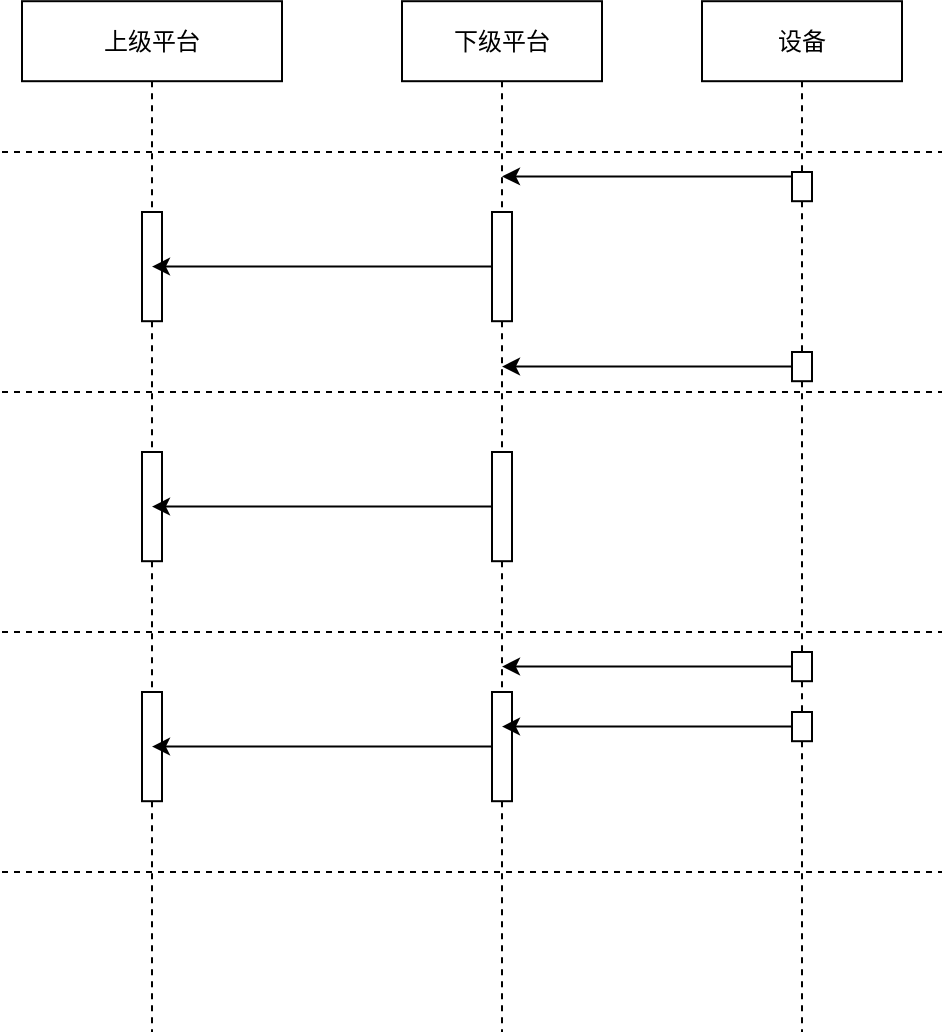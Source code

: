 <mxfile version="16.2.2" type="github" pages="2">
  <diagram name="Page-1" id="c37626ed-c26b-45fb-9056-f9ebc6bb27b6">
    <mxGraphModel dx="929" dy="1403" grid="1" gridSize="10" guides="1" tooltips="1" connect="1" arrows="1" fold="1" page="1" pageScale="1" pageWidth="1100" pageHeight="850" background="none" math="0" shadow="0">
      <root>
        <mxCell id="0" />
        <mxCell id="1" parent="0" />
        <mxCell id="dhRPjGZvzD08Ao77nAWI-18" value="上级平台" style="shape=umlLifeline;perimeter=lifelinePerimeter;whiteSpace=wrap;html=1;container=1;collapsible=0;recursiveResize=0;outlineConnect=0;" vertex="1" parent="1">
          <mxGeometry x="860" y="-775.4" width="130" height="515.4" as="geometry" />
        </mxCell>
        <mxCell id="dhRPjGZvzD08Ao77nAWI-32" value="" style="html=1;points=[];perimeter=orthogonalPerimeter;" vertex="1" parent="dhRPjGZvzD08Ao77nAWI-18">
          <mxGeometry x="60" y="105.4" width="10" height="54.6" as="geometry" />
        </mxCell>
        <mxCell id="dhRPjGZvzD08Ao77nAWI-46" value="" style="html=1;points=[];perimeter=orthogonalPerimeter;" vertex="1" parent="dhRPjGZvzD08Ao77nAWI-18">
          <mxGeometry x="60" y="225.4" width="10" height="54.6" as="geometry" />
        </mxCell>
        <mxCell id="dhRPjGZvzD08Ao77nAWI-48" value="" style="html=1;points=[];perimeter=orthogonalPerimeter;" vertex="1" parent="dhRPjGZvzD08Ao77nAWI-18">
          <mxGeometry x="60" y="345.4" width="10" height="54.6" as="geometry" />
        </mxCell>
        <mxCell id="dhRPjGZvzD08Ao77nAWI-29" value="下级平台" style="shape=umlLifeline;perimeter=lifelinePerimeter;whiteSpace=wrap;html=1;container=1;collapsible=0;recursiveResize=0;outlineConnect=0;" vertex="1" parent="1">
          <mxGeometry x="1050" y="-775.4" width="100" height="515.4" as="geometry" />
        </mxCell>
        <mxCell id="dhRPjGZvzD08Ao77nAWI-30" value="" style="html=1;points=[];perimeter=orthogonalPerimeter;" vertex="1" parent="dhRPjGZvzD08Ao77nAWI-29">
          <mxGeometry x="45" y="105.4" width="10" height="54.6" as="geometry" />
        </mxCell>
        <mxCell id="dhRPjGZvzD08Ao77nAWI-45" value="" style="html=1;points=[];perimeter=orthogonalPerimeter;" vertex="1" parent="dhRPjGZvzD08Ao77nAWI-29">
          <mxGeometry x="45" y="225.4" width="10" height="54.6" as="geometry" />
        </mxCell>
        <mxCell id="dhRPjGZvzD08Ao77nAWI-47" value="" style="html=1;points=[];perimeter=orthogonalPerimeter;" vertex="1" parent="dhRPjGZvzD08Ao77nAWI-29">
          <mxGeometry x="45" y="345.4" width="10" height="54.6" as="geometry" />
        </mxCell>
        <mxCell id="dhRPjGZvzD08Ao77nAWI-35" value="" style="endArrow=none;dashed=1;html=1;rounded=0;" edge="1" parent="1">
          <mxGeometry width="50" height="50" relative="1" as="geometry">
            <mxPoint x="850" y="-700" as="sourcePoint" />
            <mxPoint x="1320" y="-700" as="targetPoint" />
            <Array as="points" />
          </mxGeometry>
        </mxCell>
        <mxCell id="dhRPjGZvzD08Ao77nAWI-36" value="设备" style="shape=umlLifeline;perimeter=lifelinePerimeter;whiteSpace=wrap;html=1;container=1;collapsible=0;recursiveResize=0;outlineConnect=0;" vertex="1" parent="1">
          <mxGeometry x="1200" y="-775.4" width="100" height="515.4" as="geometry" />
        </mxCell>
        <mxCell id="dhRPjGZvzD08Ao77nAWI-37" value="" style="html=1;points=[];perimeter=orthogonalPerimeter;" vertex="1" parent="dhRPjGZvzD08Ao77nAWI-36">
          <mxGeometry x="45" y="85.4" width="10" height="14.6" as="geometry" />
        </mxCell>
        <mxCell id="dhRPjGZvzD08Ao77nAWI-42" value="" style="html=1;points=[];perimeter=orthogonalPerimeter;" vertex="1" parent="dhRPjGZvzD08Ao77nAWI-36">
          <mxGeometry x="45" y="175.4" width="10" height="14.6" as="geometry" />
        </mxCell>
        <mxCell id="dhRPjGZvzD08Ao77nAWI-43" value="" style="html=1;points=[];perimeter=orthogonalPerimeter;" vertex="1" parent="dhRPjGZvzD08Ao77nAWI-36">
          <mxGeometry x="45" y="325.4" width="10" height="14.6" as="geometry" />
        </mxCell>
        <mxCell id="dhRPjGZvzD08Ao77nAWI-44" value="" style="html=1;points=[];perimeter=orthogonalPerimeter;" vertex="1" parent="dhRPjGZvzD08Ao77nAWI-36">
          <mxGeometry x="45" y="355.4" width="10" height="14.6" as="geometry" />
        </mxCell>
        <mxCell id="dhRPjGZvzD08Ao77nAWI-38" value="" style="edgeStyle=none;rounded=0;orthogonalLoop=1;jettySize=auto;html=1;exitX=0;exitY=0.15;exitDx=0;exitDy=0;exitPerimeter=0;" edge="1" parent="1" source="dhRPjGZvzD08Ao77nAWI-37" target="dhRPjGZvzD08Ao77nAWI-29">
          <mxGeometry relative="1" as="geometry" />
        </mxCell>
        <mxCell id="dhRPjGZvzD08Ao77nAWI-39" value="" style="endArrow=none;dashed=1;html=1;rounded=0;" edge="1" parent="1">
          <mxGeometry width="50" height="50" relative="1" as="geometry">
            <mxPoint x="850" y="-580" as="sourcePoint" />
            <mxPoint x="1320" y="-580" as="targetPoint" />
            <Array as="points" />
          </mxGeometry>
        </mxCell>
        <mxCell id="dhRPjGZvzD08Ao77nAWI-40" value="" style="endArrow=none;dashed=1;html=1;rounded=0;" edge="1" parent="1">
          <mxGeometry width="50" height="50" relative="1" as="geometry">
            <mxPoint x="850" y="-460" as="sourcePoint" />
            <mxPoint x="1320" y="-460" as="targetPoint" />
            <Array as="points" />
          </mxGeometry>
        </mxCell>
        <mxCell id="dhRPjGZvzD08Ao77nAWI-41" value="" style="endArrow=none;dashed=1;html=1;rounded=0;" edge="1" parent="1">
          <mxGeometry width="50" height="50" relative="1" as="geometry">
            <mxPoint x="850" y="-340" as="sourcePoint" />
            <mxPoint x="1320" y="-340" as="targetPoint" />
            <Array as="points" />
          </mxGeometry>
        </mxCell>
        <mxCell id="dhRPjGZvzD08Ao77nAWI-49" value="" style="edgeStyle=none;rounded=0;orthogonalLoop=1;jettySize=auto;html=1;" edge="1" parent="1" source="dhRPjGZvzD08Ao77nAWI-45" target="dhRPjGZvzD08Ao77nAWI-18">
          <mxGeometry relative="1" as="geometry" />
        </mxCell>
        <mxCell id="dhRPjGZvzD08Ao77nAWI-51" value="" style="edgeStyle=none;rounded=0;orthogonalLoop=1;jettySize=auto;html=1;" edge="1" parent="1" source="dhRPjGZvzD08Ao77nAWI-30" target="dhRPjGZvzD08Ao77nAWI-18">
          <mxGeometry relative="1" as="geometry" />
        </mxCell>
        <mxCell id="dhRPjGZvzD08Ao77nAWI-52" value="" style="edgeStyle=none;rounded=0;orthogonalLoop=1;jettySize=auto;html=1;" edge="1" parent="1" source="dhRPjGZvzD08Ao77nAWI-47" target="dhRPjGZvzD08Ao77nAWI-18">
          <mxGeometry relative="1" as="geometry" />
        </mxCell>
        <mxCell id="dhRPjGZvzD08Ao77nAWI-53" value="" style="edgeStyle=none;rounded=0;orthogonalLoop=1;jettySize=auto;html=1;" edge="1" parent="1" source="dhRPjGZvzD08Ao77nAWI-42" target="dhRPjGZvzD08Ao77nAWI-29">
          <mxGeometry relative="1" as="geometry" />
        </mxCell>
        <mxCell id="dhRPjGZvzD08Ao77nAWI-54" value="" style="edgeStyle=none;rounded=0;orthogonalLoop=1;jettySize=auto;html=1;" edge="1" parent="1" source="dhRPjGZvzD08Ao77nAWI-43" target="dhRPjGZvzD08Ao77nAWI-29">
          <mxGeometry relative="1" as="geometry" />
        </mxCell>
        <mxCell id="dhRPjGZvzD08Ao77nAWI-55" value="" style="edgeStyle=none;rounded=0;orthogonalLoop=1;jettySize=auto;html=1;" edge="1" parent="1" source="dhRPjGZvzD08Ao77nAWI-44" target="dhRPjGZvzD08Ao77nAWI-29">
          <mxGeometry relative="1" as="geometry" />
        </mxCell>
      </root>
    </mxGraphModel>
  </diagram>
  <diagram id="k4smMWwGvKwOR4Ik-S3E" name="Page-2">
    <mxGraphModel dx="1347" dy="1971" grid="1" gridSize="10" guides="1" tooltips="1" connect="1" arrows="1" fold="1" page="1" pageScale="1" pageWidth="827" pageHeight="1169" math="0" shadow="0">
      <root>
        <mxCell id="NJLI8shMKvCf9KrKucQ3-0" />
        <mxCell id="NJLI8shMKvCf9KrKucQ3-1" parent="NJLI8shMKvCf9KrKucQ3-0" />
        <mxCell id="W-Kb8Sh_XI5pBxy5fv9S-0" value="上级管理平台" style="rounded=0;whiteSpace=wrap;html=1;" vertex="1" parent="NJLI8shMKvCf9KrKucQ3-1">
          <mxGeometry x="310" y="-600" width="120" height="60" as="geometry" />
        </mxCell>
        <mxCell id="W-Kb8Sh_XI5pBxy5fv9S-1" value="" style="edgeStyle=none;shape=flexArrow;rounded=0;orthogonalLoop=1;jettySize=auto;html=1;" edge="1" parent="NJLI8shMKvCf9KrKucQ3-1" source="W-Kb8Sh_XI5pBxy5fv9S-2" target="W-Kb8Sh_XI5pBxy5fv9S-0">
          <mxGeometry relative="1" as="geometry" />
        </mxCell>
        <mxCell id="W-Kb8Sh_XI5pBxy5fv9S-2" value="下级管理平台" style="rounded=0;whiteSpace=wrap;html=1;" vertex="1" parent="NJLI8shMKvCf9KrKucQ3-1">
          <mxGeometry x="310" y="-425" width="120" height="60" as="geometry" />
        </mxCell>
        <mxCell id="W-Kb8Sh_XI5pBxy5fv9S-3" value="" style="edgeStyle=none;shape=flexArrow;rounded=0;orthogonalLoop=1;jettySize=auto;html=1;entryX=0.75;entryY=1;entryDx=0;entryDy=0;" edge="1" parent="NJLI8shMKvCf9KrKucQ3-1" source="W-Kb8Sh_XI5pBxy5fv9S-4" target="W-Kb8Sh_XI5pBxy5fv9S-0">
          <mxGeometry relative="1" as="geometry" />
        </mxCell>
        <mxCell id="W-Kb8Sh_XI5pBxy5fv9S-4" value="染色网关" style="points=[];aspect=fixed;html=1;align=center;shadow=0;dashed=0;image;image=img/lib/allied_telesis/media_converters/Media_Converter_Modular.svg;" vertex="1" parent="NJLI8shMKvCf9KrKucQ3-1">
          <mxGeometry x="489.2" y="-440" width="70.8" height="54.6" as="geometry" />
        </mxCell>
        <mxCell id="W-Kb8Sh_XI5pBxy5fv9S-5" style="edgeStyle=none;shape=flexArrow;rounded=0;orthogonalLoop=1;jettySize=auto;html=1;entryX=1;entryY=0.5;entryDx=0;entryDy=0;" edge="1" parent="NJLI8shMKvCf9KrKucQ3-1" source="W-Kb8Sh_XI5pBxy5fv9S-6" target="W-Kb8Sh_XI5pBxy5fv9S-0">
          <mxGeometry relative="1" as="geometry" />
        </mxCell>
        <mxCell id="W-Kb8Sh_XI5pBxy5fv9S-6" value="染色网关" style="points=[];aspect=fixed;html=1;align=center;shadow=0;dashed=0;image;image=img/lib/allied_telesis/media_converters/Media_Converter_Modular.svg;" vertex="1" parent="NJLI8shMKvCf9KrKucQ3-1">
          <mxGeometry x="560" y="-530" width="70.8" height="54.6" as="geometry" />
        </mxCell>
        <mxCell id="W-Kb8Sh_XI5pBxy5fv9S-7" value="" style="shape=flexArrow;rounded=0;orthogonalLoop=1;jettySize=auto;html=1;" edge="1" parent="NJLI8shMKvCf9KrKucQ3-1" source="W-Kb8Sh_XI5pBxy5fv9S-8" target="W-Kb8Sh_XI5pBxy5fv9S-2">
          <mxGeometry relative="1" as="geometry" />
        </mxCell>
        <mxCell id="W-Kb8Sh_XI5pBxy5fv9S-8" value="染色网关" style="points=[];aspect=fixed;html=1;align=center;shadow=0;dashed=0;image;image=img/lib/allied_telesis/media_converters/Media_Converter_Modular.svg;" vertex="1" parent="NJLI8shMKvCf9KrKucQ3-1">
          <mxGeometry x="260" y="-270" width="70.8" height="54.6" as="geometry" />
        </mxCell>
        <mxCell id="W-Kb8Sh_XI5pBxy5fv9S-9" value="" style="edgeStyle=none;shape=flexArrow;rounded=0;orthogonalLoop=1;jettySize=auto;html=1;" edge="1" parent="NJLI8shMKvCf9KrKucQ3-1" source="W-Kb8Sh_XI5pBxy5fv9S-10" target="W-Kb8Sh_XI5pBxy5fv9S-2">
          <mxGeometry relative="1" as="geometry" />
        </mxCell>
        <mxCell id="W-Kb8Sh_XI5pBxy5fv9S-10" value="染色网关" style="points=[];aspect=fixed;html=1;align=center;shadow=0;dashed=0;image;image=img/lib/allied_telesis/media_converters/Media_Converter_Modular.svg;" vertex="1" parent="NJLI8shMKvCf9KrKucQ3-1">
          <mxGeometry x="429.2" y="-270" width="70.8" height="54.6" as="geometry" />
        </mxCell>
      </root>
    </mxGraphModel>
  </diagram>
</mxfile>

